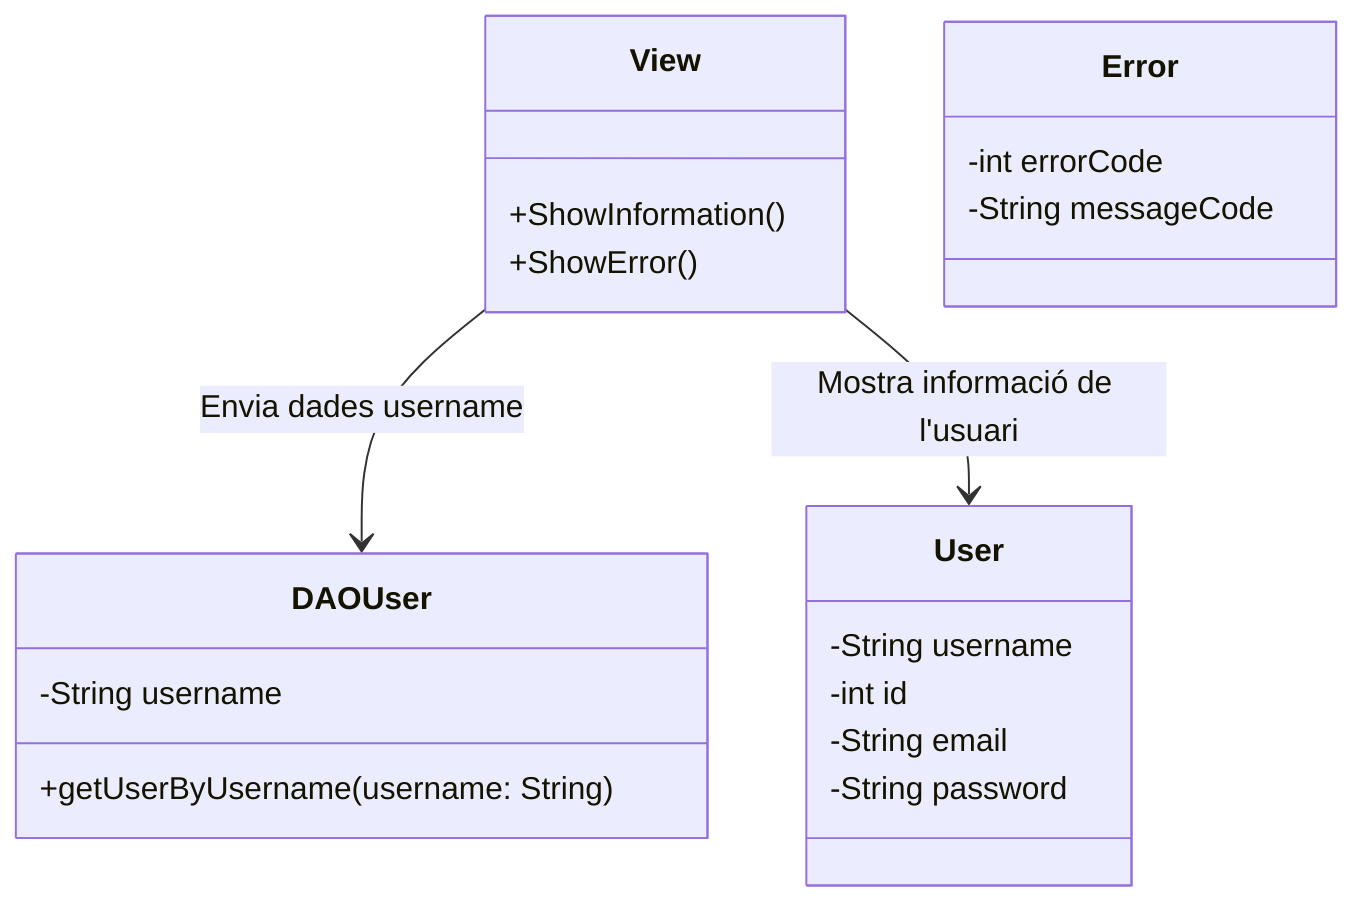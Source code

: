 classDiagram
    class View {
        +ShowInformation()
        +ShowError()
    }

    class DAOUser {
        -String username
        +getUserByUsername(username: String)
    }

    class User {
        -String username
        -int id
        -String email
        -String password
    }

    class Error {
        -int errorCode
        -String messageCode
    }

    View --> DAOUser : Envia dades username
    View --> User : Mostra informació de l'usuari